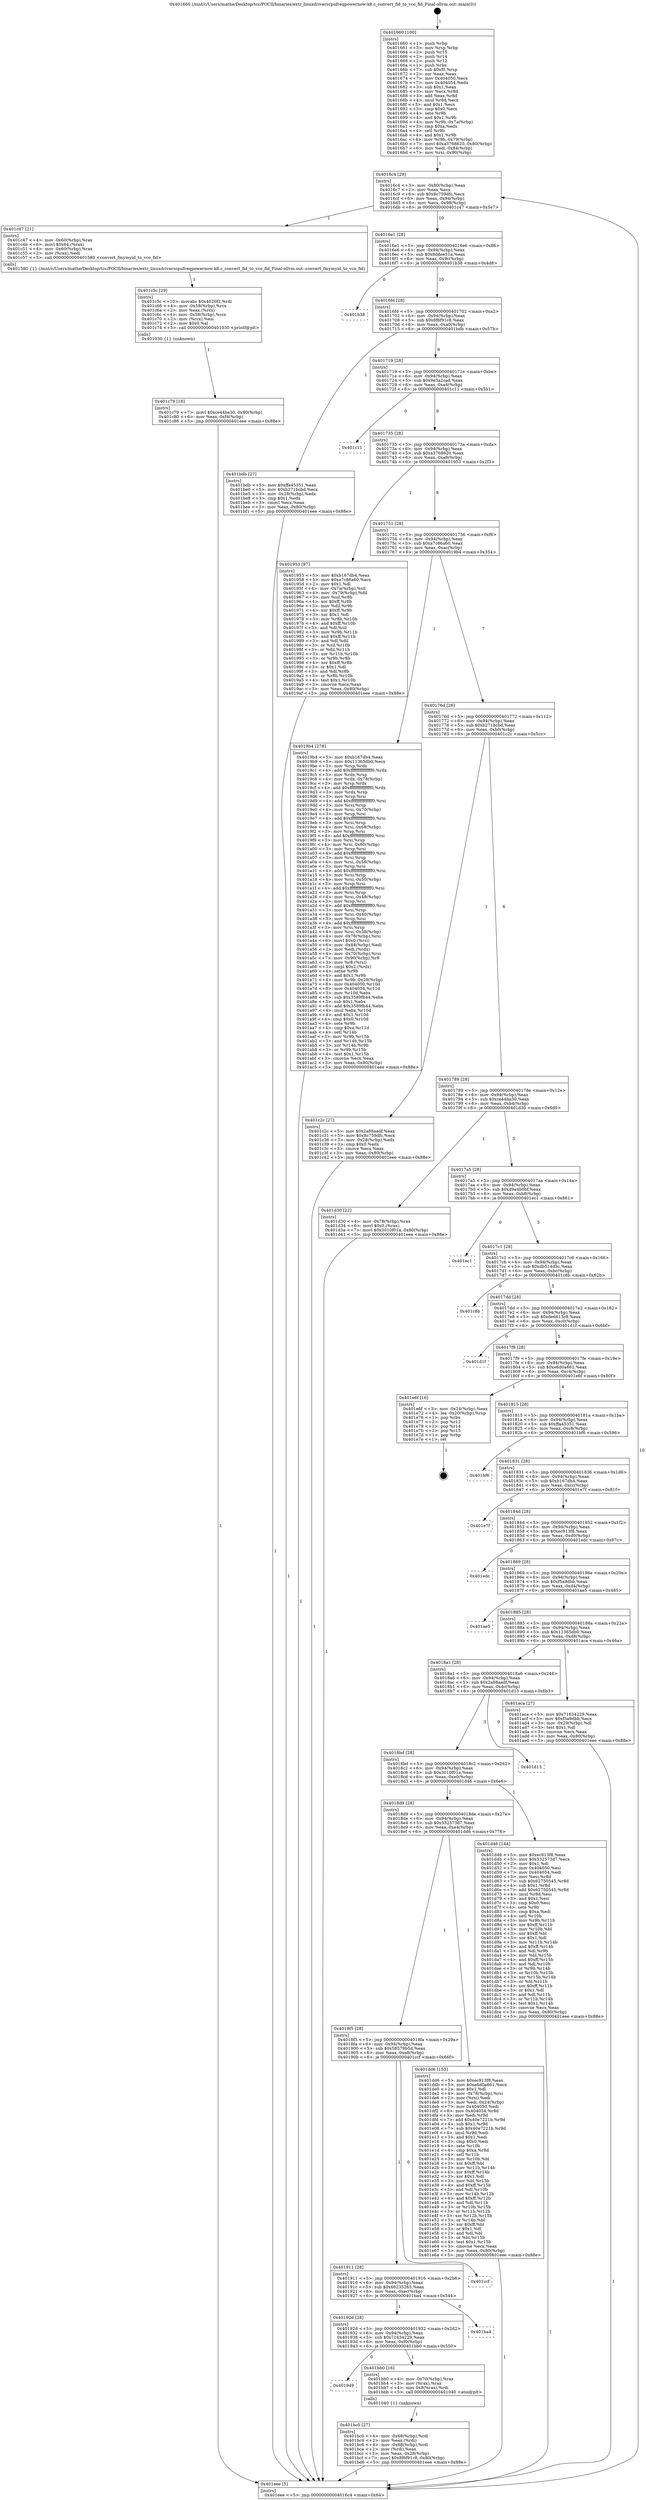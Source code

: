 digraph "0x401660" {
  label = "0x401660 (/mnt/c/Users/mathe/Desktop/tcc/POCII/binaries/extr_linuxdriverscpufreqpowernow-k8.c_convert_fid_to_vco_fid_Final-ollvm.out::main(0))"
  labelloc = "t"
  node[shape=record]

  Entry [label="",width=0.3,height=0.3,shape=circle,fillcolor=black,style=filled]
  "0x4016c4" [label="{
     0x4016c4 [29]\l
     | [instrs]\l
     &nbsp;&nbsp;0x4016c4 \<+3\>: mov -0x80(%rbp),%eax\l
     &nbsp;&nbsp;0x4016c7 \<+2\>: mov %eax,%ecx\l
     &nbsp;&nbsp;0x4016c9 \<+6\>: sub $0x8c759dfc,%ecx\l
     &nbsp;&nbsp;0x4016cf \<+6\>: mov %eax,-0x94(%rbp)\l
     &nbsp;&nbsp;0x4016d5 \<+6\>: mov %ecx,-0x98(%rbp)\l
     &nbsp;&nbsp;0x4016db \<+6\>: je 0000000000401c47 \<main+0x5e7\>\l
  }"]
  "0x401c47" [label="{
     0x401c47 [21]\l
     | [instrs]\l
     &nbsp;&nbsp;0x401c47 \<+4\>: mov -0x60(%rbp),%rax\l
     &nbsp;&nbsp;0x401c4b \<+6\>: movl $0x64,(%rax)\l
     &nbsp;&nbsp;0x401c51 \<+4\>: mov -0x60(%rbp),%rax\l
     &nbsp;&nbsp;0x401c55 \<+2\>: mov (%rax),%edi\l
     &nbsp;&nbsp;0x401c57 \<+5\>: call 0000000000401580 \<convert_fmymyid_to_vco_fid\>\l
     | [calls]\l
     &nbsp;&nbsp;0x401580 \{1\} (/mnt/c/Users/mathe/Desktop/tcc/POCII/binaries/extr_linuxdriverscpufreqpowernow-k8.c_convert_fid_to_vco_fid_Final-ollvm.out::convert_fmymyid_to_vco_fid)\l
  }"]
  "0x4016e1" [label="{
     0x4016e1 [28]\l
     | [instrs]\l
     &nbsp;&nbsp;0x4016e1 \<+5\>: jmp 00000000004016e6 \<main+0x86\>\l
     &nbsp;&nbsp;0x4016e6 \<+6\>: mov -0x94(%rbp),%eax\l
     &nbsp;&nbsp;0x4016ec \<+5\>: sub $0x8ddee51a,%eax\l
     &nbsp;&nbsp;0x4016f1 \<+6\>: mov %eax,-0x9c(%rbp)\l
     &nbsp;&nbsp;0x4016f7 \<+6\>: je 0000000000401b38 \<main+0x4d8\>\l
  }"]
  Exit [label="",width=0.3,height=0.3,shape=circle,fillcolor=black,style=filled,peripheries=2]
  "0x401b38" [label="{
     0x401b38\l
  }", style=dashed]
  "0x4016fd" [label="{
     0x4016fd [28]\l
     | [instrs]\l
     &nbsp;&nbsp;0x4016fd \<+5\>: jmp 0000000000401702 \<main+0xa2\>\l
     &nbsp;&nbsp;0x401702 \<+6\>: mov -0x94(%rbp),%eax\l
     &nbsp;&nbsp;0x401708 \<+5\>: sub $0x8f6f91c8,%eax\l
     &nbsp;&nbsp;0x40170d \<+6\>: mov %eax,-0xa0(%rbp)\l
     &nbsp;&nbsp;0x401713 \<+6\>: je 0000000000401bdb \<main+0x57b\>\l
  }"]
  "0x401c79" [label="{
     0x401c79 [18]\l
     | [instrs]\l
     &nbsp;&nbsp;0x401c79 \<+7\>: movl $0xce44ba30,-0x80(%rbp)\l
     &nbsp;&nbsp;0x401c80 \<+6\>: mov %eax,-0xf4(%rbp)\l
     &nbsp;&nbsp;0x401c86 \<+5\>: jmp 0000000000401eee \<main+0x88e\>\l
  }"]
  "0x401bdb" [label="{
     0x401bdb [27]\l
     | [instrs]\l
     &nbsp;&nbsp;0x401bdb \<+5\>: mov $0xffa45351,%eax\l
     &nbsp;&nbsp;0x401be0 \<+5\>: mov $0xb271bcbd,%ecx\l
     &nbsp;&nbsp;0x401be5 \<+3\>: mov -0x28(%rbp),%edx\l
     &nbsp;&nbsp;0x401be8 \<+3\>: cmp $0x1,%edx\l
     &nbsp;&nbsp;0x401beb \<+3\>: cmovl %ecx,%eax\l
     &nbsp;&nbsp;0x401bee \<+3\>: mov %eax,-0x80(%rbp)\l
     &nbsp;&nbsp;0x401bf1 \<+5\>: jmp 0000000000401eee \<main+0x88e\>\l
  }"]
  "0x401719" [label="{
     0x401719 [28]\l
     | [instrs]\l
     &nbsp;&nbsp;0x401719 \<+5\>: jmp 000000000040171e \<main+0xbe\>\l
     &nbsp;&nbsp;0x40171e \<+6\>: mov -0x94(%rbp),%eax\l
     &nbsp;&nbsp;0x401724 \<+5\>: sub $0x9e3a2cad,%eax\l
     &nbsp;&nbsp;0x401729 \<+6\>: mov %eax,-0xa4(%rbp)\l
     &nbsp;&nbsp;0x40172f \<+6\>: je 0000000000401c11 \<main+0x5b1\>\l
  }"]
  "0x401c5c" [label="{
     0x401c5c [29]\l
     | [instrs]\l
     &nbsp;&nbsp;0x401c5c \<+10\>: movabs $0x4020f2,%rdi\l
     &nbsp;&nbsp;0x401c66 \<+4\>: mov -0x58(%rbp),%rcx\l
     &nbsp;&nbsp;0x401c6a \<+2\>: mov %eax,(%rcx)\l
     &nbsp;&nbsp;0x401c6c \<+4\>: mov -0x58(%rbp),%rcx\l
     &nbsp;&nbsp;0x401c70 \<+2\>: mov (%rcx),%esi\l
     &nbsp;&nbsp;0x401c72 \<+2\>: mov $0x0,%al\l
     &nbsp;&nbsp;0x401c74 \<+5\>: call 0000000000401030 \<printf@plt\>\l
     | [calls]\l
     &nbsp;&nbsp;0x401030 \{1\} (unknown)\l
  }"]
  "0x401c11" [label="{
     0x401c11\l
  }", style=dashed]
  "0x401735" [label="{
     0x401735 [28]\l
     | [instrs]\l
     &nbsp;&nbsp;0x401735 \<+5\>: jmp 000000000040173a \<main+0xda\>\l
     &nbsp;&nbsp;0x40173a \<+6\>: mov -0x94(%rbp),%eax\l
     &nbsp;&nbsp;0x401740 \<+5\>: sub $0xa3768620,%eax\l
     &nbsp;&nbsp;0x401745 \<+6\>: mov %eax,-0xa8(%rbp)\l
     &nbsp;&nbsp;0x40174b \<+6\>: je 0000000000401953 \<main+0x2f3\>\l
  }"]
  "0x401bc0" [label="{
     0x401bc0 [27]\l
     | [instrs]\l
     &nbsp;&nbsp;0x401bc0 \<+4\>: mov -0x68(%rbp),%rdi\l
     &nbsp;&nbsp;0x401bc4 \<+2\>: mov %eax,(%rdi)\l
     &nbsp;&nbsp;0x401bc6 \<+4\>: mov -0x68(%rbp),%rdi\l
     &nbsp;&nbsp;0x401bca \<+2\>: mov (%rdi),%eax\l
     &nbsp;&nbsp;0x401bcc \<+3\>: mov %eax,-0x28(%rbp)\l
     &nbsp;&nbsp;0x401bcf \<+7\>: movl $0x8f6f91c8,-0x80(%rbp)\l
     &nbsp;&nbsp;0x401bd6 \<+5\>: jmp 0000000000401eee \<main+0x88e\>\l
  }"]
  "0x401953" [label="{
     0x401953 [97]\l
     | [instrs]\l
     &nbsp;&nbsp;0x401953 \<+5\>: mov $0xb167db4,%eax\l
     &nbsp;&nbsp;0x401958 \<+5\>: mov $0xa7c86a60,%ecx\l
     &nbsp;&nbsp;0x40195d \<+2\>: mov $0x1,%dl\l
     &nbsp;&nbsp;0x40195f \<+4\>: mov -0x7a(%rbp),%sil\l
     &nbsp;&nbsp;0x401963 \<+4\>: mov -0x79(%rbp),%dil\l
     &nbsp;&nbsp;0x401967 \<+3\>: mov %sil,%r8b\l
     &nbsp;&nbsp;0x40196a \<+4\>: xor $0xff,%r8b\l
     &nbsp;&nbsp;0x40196e \<+3\>: mov %dil,%r9b\l
     &nbsp;&nbsp;0x401971 \<+4\>: xor $0xff,%r9b\l
     &nbsp;&nbsp;0x401975 \<+3\>: xor $0x1,%dl\l
     &nbsp;&nbsp;0x401978 \<+3\>: mov %r8b,%r10b\l
     &nbsp;&nbsp;0x40197b \<+4\>: and $0xff,%r10b\l
     &nbsp;&nbsp;0x40197f \<+3\>: and %dl,%sil\l
     &nbsp;&nbsp;0x401982 \<+3\>: mov %r9b,%r11b\l
     &nbsp;&nbsp;0x401985 \<+4\>: and $0xff,%r11b\l
     &nbsp;&nbsp;0x401989 \<+3\>: and %dl,%dil\l
     &nbsp;&nbsp;0x40198c \<+3\>: or %sil,%r10b\l
     &nbsp;&nbsp;0x40198f \<+3\>: or %dil,%r11b\l
     &nbsp;&nbsp;0x401992 \<+3\>: xor %r11b,%r10b\l
     &nbsp;&nbsp;0x401995 \<+3\>: or %r9b,%r8b\l
     &nbsp;&nbsp;0x401998 \<+4\>: xor $0xff,%r8b\l
     &nbsp;&nbsp;0x40199c \<+3\>: or $0x1,%dl\l
     &nbsp;&nbsp;0x40199f \<+3\>: and %dl,%r8b\l
     &nbsp;&nbsp;0x4019a2 \<+3\>: or %r8b,%r10b\l
     &nbsp;&nbsp;0x4019a5 \<+4\>: test $0x1,%r10b\l
     &nbsp;&nbsp;0x4019a9 \<+3\>: cmovne %ecx,%eax\l
     &nbsp;&nbsp;0x4019ac \<+3\>: mov %eax,-0x80(%rbp)\l
     &nbsp;&nbsp;0x4019af \<+5\>: jmp 0000000000401eee \<main+0x88e\>\l
  }"]
  "0x401751" [label="{
     0x401751 [28]\l
     | [instrs]\l
     &nbsp;&nbsp;0x401751 \<+5\>: jmp 0000000000401756 \<main+0xf6\>\l
     &nbsp;&nbsp;0x401756 \<+6\>: mov -0x94(%rbp),%eax\l
     &nbsp;&nbsp;0x40175c \<+5\>: sub $0xa7c86a60,%eax\l
     &nbsp;&nbsp;0x401761 \<+6\>: mov %eax,-0xac(%rbp)\l
     &nbsp;&nbsp;0x401767 \<+6\>: je 00000000004019b4 \<main+0x354\>\l
  }"]
  "0x401eee" [label="{
     0x401eee [5]\l
     | [instrs]\l
     &nbsp;&nbsp;0x401eee \<+5\>: jmp 00000000004016c4 \<main+0x64\>\l
  }"]
  "0x401660" [label="{
     0x401660 [100]\l
     | [instrs]\l
     &nbsp;&nbsp;0x401660 \<+1\>: push %rbp\l
     &nbsp;&nbsp;0x401661 \<+3\>: mov %rsp,%rbp\l
     &nbsp;&nbsp;0x401664 \<+2\>: push %r15\l
     &nbsp;&nbsp;0x401666 \<+2\>: push %r14\l
     &nbsp;&nbsp;0x401668 \<+2\>: push %r12\l
     &nbsp;&nbsp;0x40166a \<+1\>: push %rbx\l
     &nbsp;&nbsp;0x40166b \<+7\>: sub $0xf0,%rsp\l
     &nbsp;&nbsp;0x401672 \<+2\>: xor %eax,%eax\l
     &nbsp;&nbsp;0x401674 \<+7\>: mov 0x404050,%ecx\l
     &nbsp;&nbsp;0x40167b \<+7\>: mov 0x404054,%edx\l
     &nbsp;&nbsp;0x401682 \<+3\>: sub $0x1,%eax\l
     &nbsp;&nbsp;0x401685 \<+3\>: mov %ecx,%r8d\l
     &nbsp;&nbsp;0x401688 \<+3\>: add %eax,%r8d\l
     &nbsp;&nbsp;0x40168b \<+4\>: imul %r8d,%ecx\l
     &nbsp;&nbsp;0x40168f \<+3\>: and $0x1,%ecx\l
     &nbsp;&nbsp;0x401692 \<+3\>: cmp $0x0,%ecx\l
     &nbsp;&nbsp;0x401695 \<+4\>: sete %r9b\l
     &nbsp;&nbsp;0x401699 \<+4\>: and $0x1,%r9b\l
     &nbsp;&nbsp;0x40169d \<+4\>: mov %r9b,-0x7a(%rbp)\l
     &nbsp;&nbsp;0x4016a1 \<+3\>: cmp $0xa,%edx\l
     &nbsp;&nbsp;0x4016a4 \<+4\>: setl %r9b\l
     &nbsp;&nbsp;0x4016a8 \<+4\>: and $0x1,%r9b\l
     &nbsp;&nbsp;0x4016ac \<+4\>: mov %r9b,-0x79(%rbp)\l
     &nbsp;&nbsp;0x4016b0 \<+7\>: movl $0xa3768620,-0x80(%rbp)\l
     &nbsp;&nbsp;0x4016b7 \<+6\>: mov %edi,-0x84(%rbp)\l
     &nbsp;&nbsp;0x4016bd \<+7\>: mov %rsi,-0x90(%rbp)\l
  }"]
  "0x401949" [label="{
     0x401949\l
  }", style=dashed]
  "0x4019b4" [label="{
     0x4019b4 [278]\l
     | [instrs]\l
     &nbsp;&nbsp;0x4019b4 \<+5\>: mov $0xb167db4,%eax\l
     &nbsp;&nbsp;0x4019b9 \<+5\>: mov $0x11365db0,%ecx\l
     &nbsp;&nbsp;0x4019be \<+3\>: mov %rsp,%rdx\l
     &nbsp;&nbsp;0x4019c1 \<+4\>: add $0xfffffffffffffff0,%rdx\l
     &nbsp;&nbsp;0x4019c5 \<+3\>: mov %rdx,%rsp\l
     &nbsp;&nbsp;0x4019c8 \<+4\>: mov %rdx,-0x78(%rbp)\l
     &nbsp;&nbsp;0x4019cc \<+3\>: mov %rsp,%rdx\l
     &nbsp;&nbsp;0x4019cf \<+4\>: add $0xfffffffffffffff0,%rdx\l
     &nbsp;&nbsp;0x4019d3 \<+3\>: mov %rdx,%rsp\l
     &nbsp;&nbsp;0x4019d6 \<+3\>: mov %rsp,%rsi\l
     &nbsp;&nbsp;0x4019d9 \<+4\>: add $0xfffffffffffffff0,%rsi\l
     &nbsp;&nbsp;0x4019dd \<+3\>: mov %rsi,%rsp\l
     &nbsp;&nbsp;0x4019e0 \<+4\>: mov %rsi,-0x70(%rbp)\l
     &nbsp;&nbsp;0x4019e4 \<+3\>: mov %rsp,%rsi\l
     &nbsp;&nbsp;0x4019e7 \<+4\>: add $0xfffffffffffffff0,%rsi\l
     &nbsp;&nbsp;0x4019eb \<+3\>: mov %rsi,%rsp\l
     &nbsp;&nbsp;0x4019ee \<+4\>: mov %rsi,-0x68(%rbp)\l
     &nbsp;&nbsp;0x4019f2 \<+3\>: mov %rsp,%rsi\l
     &nbsp;&nbsp;0x4019f5 \<+4\>: add $0xfffffffffffffff0,%rsi\l
     &nbsp;&nbsp;0x4019f9 \<+3\>: mov %rsi,%rsp\l
     &nbsp;&nbsp;0x4019fc \<+4\>: mov %rsi,-0x60(%rbp)\l
     &nbsp;&nbsp;0x401a00 \<+3\>: mov %rsp,%rsi\l
     &nbsp;&nbsp;0x401a03 \<+4\>: add $0xfffffffffffffff0,%rsi\l
     &nbsp;&nbsp;0x401a07 \<+3\>: mov %rsi,%rsp\l
     &nbsp;&nbsp;0x401a0a \<+4\>: mov %rsi,-0x58(%rbp)\l
     &nbsp;&nbsp;0x401a0e \<+3\>: mov %rsp,%rsi\l
     &nbsp;&nbsp;0x401a11 \<+4\>: add $0xfffffffffffffff0,%rsi\l
     &nbsp;&nbsp;0x401a15 \<+3\>: mov %rsi,%rsp\l
     &nbsp;&nbsp;0x401a18 \<+4\>: mov %rsi,-0x50(%rbp)\l
     &nbsp;&nbsp;0x401a1c \<+3\>: mov %rsp,%rsi\l
     &nbsp;&nbsp;0x401a1f \<+4\>: add $0xfffffffffffffff0,%rsi\l
     &nbsp;&nbsp;0x401a23 \<+3\>: mov %rsi,%rsp\l
     &nbsp;&nbsp;0x401a26 \<+4\>: mov %rsi,-0x48(%rbp)\l
     &nbsp;&nbsp;0x401a2a \<+3\>: mov %rsp,%rsi\l
     &nbsp;&nbsp;0x401a2d \<+4\>: add $0xfffffffffffffff0,%rsi\l
     &nbsp;&nbsp;0x401a31 \<+3\>: mov %rsi,%rsp\l
     &nbsp;&nbsp;0x401a34 \<+4\>: mov %rsi,-0x40(%rbp)\l
     &nbsp;&nbsp;0x401a38 \<+3\>: mov %rsp,%rsi\l
     &nbsp;&nbsp;0x401a3b \<+4\>: add $0xfffffffffffffff0,%rsi\l
     &nbsp;&nbsp;0x401a3f \<+3\>: mov %rsi,%rsp\l
     &nbsp;&nbsp;0x401a42 \<+4\>: mov %rsi,-0x38(%rbp)\l
     &nbsp;&nbsp;0x401a46 \<+4\>: mov -0x78(%rbp),%rsi\l
     &nbsp;&nbsp;0x401a4a \<+6\>: movl $0x0,(%rsi)\l
     &nbsp;&nbsp;0x401a50 \<+6\>: mov -0x84(%rbp),%edi\l
     &nbsp;&nbsp;0x401a56 \<+2\>: mov %edi,(%rdx)\l
     &nbsp;&nbsp;0x401a58 \<+4\>: mov -0x70(%rbp),%rsi\l
     &nbsp;&nbsp;0x401a5c \<+7\>: mov -0x90(%rbp),%r8\l
     &nbsp;&nbsp;0x401a63 \<+3\>: mov %r8,(%rsi)\l
     &nbsp;&nbsp;0x401a66 \<+3\>: cmpl $0x2,(%rdx)\l
     &nbsp;&nbsp;0x401a69 \<+4\>: setne %r9b\l
     &nbsp;&nbsp;0x401a6d \<+4\>: and $0x1,%r9b\l
     &nbsp;&nbsp;0x401a71 \<+4\>: mov %r9b,-0x29(%rbp)\l
     &nbsp;&nbsp;0x401a75 \<+8\>: mov 0x404050,%r10d\l
     &nbsp;&nbsp;0x401a7d \<+8\>: mov 0x404054,%r11d\l
     &nbsp;&nbsp;0x401a85 \<+3\>: mov %r10d,%ebx\l
     &nbsp;&nbsp;0x401a88 \<+6\>: sub $0x3589fb44,%ebx\l
     &nbsp;&nbsp;0x401a8e \<+3\>: sub $0x1,%ebx\l
     &nbsp;&nbsp;0x401a91 \<+6\>: add $0x3589fb44,%ebx\l
     &nbsp;&nbsp;0x401a97 \<+4\>: imul %ebx,%r10d\l
     &nbsp;&nbsp;0x401a9b \<+4\>: and $0x1,%r10d\l
     &nbsp;&nbsp;0x401a9f \<+4\>: cmp $0x0,%r10d\l
     &nbsp;&nbsp;0x401aa3 \<+4\>: sete %r9b\l
     &nbsp;&nbsp;0x401aa7 \<+4\>: cmp $0xa,%r11d\l
     &nbsp;&nbsp;0x401aab \<+4\>: setl %r14b\l
     &nbsp;&nbsp;0x401aaf \<+3\>: mov %r9b,%r15b\l
     &nbsp;&nbsp;0x401ab2 \<+3\>: and %r14b,%r15b\l
     &nbsp;&nbsp;0x401ab5 \<+3\>: xor %r14b,%r9b\l
     &nbsp;&nbsp;0x401ab8 \<+3\>: or %r9b,%r15b\l
     &nbsp;&nbsp;0x401abb \<+4\>: test $0x1,%r15b\l
     &nbsp;&nbsp;0x401abf \<+3\>: cmovne %ecx,%eax\l
     &nbsp;&nbsp;0x401ac2 \<+3\>: mov %eax,-0x80(%rbp)\l
     &nbsp;&nbsp;0x401ac5 \<+5\>: jmp 0000000000401eee \<main+0x88e\>\l
  }"]
  "0x40176d" [label="{
     0x40176d [28]\l
     | [instrs]\l
     &nbsp;&nbsp;0x40176d \<+5\>: jmp 0000000000401772 \<main+0x112\>\l
     &nbsp;&nbsp;0x401772 \<+6\>: mov -0x94(%rbp),%eax\l
     &nbsp;&nbsp;0x401778 \<+5\>: sub $0xb271bcbd,%eax\l
     &nbsp;&nbsp;0x40177d \<+6\>: mov %eax,-0xb0(%rbp)\l
     &nbsp;&nbsp;0x401783 \<+6\>: je 0000000000401c2c \<main+0x5cc\>\l
  }"]
  "0x401bb0" [label="{
     0x401bb0 [16]\l
     | [instrs]\l
     &nbsp;&nbsp;0x401bb0 \<+4\>: mov -0x70(%rbp),%rax\l
     &nbsp;&nbsp;0x401bb4 \<+3\>: mov (%rax),%rax\l
     &nbsp;&nbsp;0x401bb7 \<+4\>: mov 0x8(%rax),%rdi\l
     &nbsp;&nbsp;0x401bbb \<+5\>: call 0000000000401040 \<atoi@plt\>\l
     | [calls]\l
     &nbsp;&nbsp;0x401040 \{1\} (unknown)\l
  }"]
  "0x40192d" [label="{
     0x40192d [28]\l
     | [instrs]\l
     &nbsp;&nbsp;0x40192d \<+5\>: jmp 0000000000401932 \<main+0x2d2\>\l
     &nbsp;&nbsp;0x401932 \<+6\>: mov -0x94(%rbp),%eax\l
     &nbsp;&nbsp;0x401938 \<+5\>: sub $0x71634229,%eax\l
     &nbsp;&nbsp;0x40193d \<+6\>: mov %eax,-0xf0(%rbp)\l
     &nbsp;&nbsp;0x401943 \<+6\>: je 0000000000401bb0 \<main+0x550\>\l
  }"]
  "0x401c2c" [label="{
     0x401c2c [27]\l
     | [instrs]\l
     &nbsp;&nbsp;0x401c2c \<+5\>: mov $0x2a88aadf,%eax\l
     &nbsp;&nbsp;0x401c31 \<+5\>: mov $0x8c759dfc,%ecx\l
     &nbsp;&nbsp;0x401c36 \<+3\>: mov -0x28(%rbp),%edx\l
     &nbsp;&nbsp;0x401c39 \<+3\>: cmp $0x0,%edx\l
     &nbsp;&nbsp;0x401c3c \<+3\>: cmove %ecx,%eax\l
     &nbsp;&nbsp;0x401c3f \<+3\>: mov %eax,-0x80(%rbp)\l
     &nbsp;&nbsp;0x401c42 \<+5\>: jmp 0000000000401eee \<main+0x88e\>\l
  }"]
  "0x401789" [label="{
     0x401789 [28]\l
     | [instrs]\l
     &nbsp;&nbsp;0x401789 \<+5\>: jmp 000000000040178e \<main+0x12e\>\l
     &nbsp;&nbsp;0x40178e \<+6\>: mov -0x94(%rbp),%eax\l
     &nbsp;&nbsp;0x401794 \<+5\>: sub $0xce44ba30,%eax\l
     &nbsp;&nbsp;0x401799 \<+6\>: mov %eax,-0xb4(%rbp)\l
     &nbsp;&nbsp;0x40179f \<+6\>: je 0000000000401d30 \<main+0x6d0\>\l
  }"]
  "0x401ba4" [label="{
     0x401ba4\l
  }", style=dashed]
  "0x401d30" [label="{
     0x401d30 [22]\l
     | [instrs]\l
     &nbsp;&nbsp;0x401d30 \<+4\>: mov -0x78(%rbp),%rax\l
     &nbsp;&nbsp;0x401d34 \<+6\>: movl $0x0,(%rax)\l
     &nbsp;&nbsp;0x401d3a \<+7\>: movl $0x3010f01a,-0x80(%rbp)\l
     &nbsp;&nbsp;0x401d41 \<+5\>: jmp 0000000000401eee \<main+0x88e\>\l
  }"]
  "0x4017a5" [label="{
     0x4017a5 [28]\l
     | [instrs]\l
     &nbsp;&nbsp;0x4017a5 \<+5\>: jmp 00000000004017aa \<main+0x14a\>\l
     &nbsp;&nbsp;0x4017aa \<+6\>: mov -0x94(%rbp),%eax\l
     &nbsp;&nbsp;0x4017b0 \<+5\>: sub $0xd9a4b0bf,%eax\l
     &nbsp;&nbsp;0x4017b5 \<+6\>: mov %eax,-0xb8(%rbp)\l
     &nbsp;&nbsp;0x4017bb \<+6\>: je 0000000000401ec1 \<main+0x861\>\l
  }"]
  "0x401911" [label="{
     0x401911 [28]\l
     | [instrs]\l
     &nbsp;&nbsp;0x401911 \<+5\>: jmp 0000000000401916 \<main+0x2b6\>\l
     &nbsp;&nbsp;0x401916 \<+6\>: mov -0x94(%rbp),%eax\l
     &nbsp;&nbsp;0x40191c \<+5\>: sub $0x66235265,%eax\l
     &nbsp;&nbsp;0x401921 \<+6\>: mov %eax,-0xec(%rbp)\l
     &nbsp;&nbsp;0x401927 \<+6\>: je 0000000000401ba4 \<main+0x544\>\l
  }"]
  "0x401ec1" [label="{
     0x401ec1\l
  }", style=dashed]
  "0x4017c1" [label="{
     0x4017c1 [28]\l
     | [instrs]\l
     &nbsp;&nbsp;0x4017c1 \<+5\>: jmp 00000000004017c6 \<main+0x166\>\l
     &nbsp;&nbsp;0x4017c6 \<+6\>: mov -0x94(%rbp),%eax\l
     &nbsp;&nbsp;0x4017cc \<+5\>: sub $0xdb514d3c,%eax\l
     &nbsp;&nbsp;0x4017d1 \<+6\>: mov %eax,-0xbc(%rbp)\l
     &nbsp;&nbsp;0x4017d7 \<+6\>: je 0000000000401c8b \<main+0x62b\>\l
  }"]
  "0x401ccf" [label="{
     0x401ccf\l
  }", style=dashed]
  "0x401c8b" [label="{
     0x401c8b\l
  }", style=dashed]
  "0x4017dd" [label="{
     0x4017dd [28]\l
     | [instrs]\l
     &nbsp;&nbsp;0x4017dd \<+5\>: jmp 00000000004017e2 \<main+0x182\>\l
     &nbsp;&nbsp;0x4017e2 \<+6\>: mov -0x94(%rbp),%eax\l
     &nbsp;&nbsp;0x4017e8 \<+5\>: sub $0xde6613c8,%eax\l
     &nbsp;&nbsp;0x4017ed \<+6\>: mov %eax,-0xc0(%rbp)\l
     &nbsp;&nbsp;0x4017f3 \<+6\>: je 0000000000401d1f \<main+0x6bf\>\l
  }"]
  "0x4018f5" [label="{
     0x4018f5 [28]\l
     | [instrs]\l
     &nbsp;&nbsp;0x4018f5 \<+5\>: jmp 00000000004018fa \<main+0x29a\>\l
     &nbsp;&nbsp;0x4018fa \<+6\>: mov -0x94(%rbp),%eax\l
     &nbsp;&nbsp;0x401900 \<+5\>: sub $0x58579b5d,%eax\l
     &nbsp;&nbsp;0x401905 \<+6\>: mov %eax,-0xe8(%rbp)\l
     &nbsp;&nbsp;0x40190b \<+6\>: je 0000000000401ccf \<main+0x66f\>\l
  }"]
  "0x401d1f" [label="{
     0x401d1f\l
  }", style=dashed]
  "0x4017f9" [label="{
     0x4017f9 [28]\l
     | [instrs]\l
     &nbsp;&nbsp;0x4017f9 \<+5\>: jmp 00000000004017fe \<main+0x19e\>\l
     &nbsp;&nbsp;0x4017fe \<+6\>: mov -0x94(%rbp),%eax\l
     &nbsp;&nbsp;0x401804 \<+5\>: sub $0xe6d0a661,%eax\l
     &nbsp;&nbsp;0x401809 \<+6\>: mov %eax,-0xc4(%rbp)\l
     &nbsp;&nbsp;0x40180f \<+6\>: je 0000000000401e6f \<main+0x80f\>\l
  }"]
  "0x401dd6" [label="{
     0x401dd6 [153]\l
     | [instrs]\l
     &nbsp;&nbsp;0x401dd6 \<+5\>: mov $0xec913f8,%eax\l
     &nbsp;&nbsp;0x401ddb \<+5\>: mov $0xe6d0a661,%ecx\l
     &nbsp;&nbsp;0x401de0 \<+2\>: mov $0x1,%dl\l
     &nbsp;&nbsp;0x401de2 \<+4\>: mov -0x78(%rbp),%rsi\l
     &nbsp;&nbsp;0x401de6 \<+2\>: mov (%rsi),%edi\l
     &nbsp;&nbsp;0x401de8 \<+3\>: mov %edi,-0x24(%rbp)\l
     &nbsp;&nbsp;0x401deb \<+7\>: mov 0x404050,%edi\l
     &nbsp;&nbsp;0x401df2 \<+8\>: mov 0x404054,%r8d\l
     &nbsp;&nbsp;0x401dfa \<+3\>: mov %edi,%r9d\l
     &nbsp;&nbsp;0x401dfd \<+7\>: add $0x40e7221b,%r9d\l
     &nbsp;&nbsp;0x401e04 \<+4\>: sub $0x1,%r9d\l
     &nbsp;&nbsp;0x401e08 \<+7\>: sub $0x40e7221b,%r9d\l
     &nbsp;&nbsp;0x401e0f \<+4\>: imul %r9d,%edi\l
     &nbsp;&nbsp;0x401e13 \<+3\>: and $0x1,%edi\l
     &nbsp;&nbsp;0x401e16 \<+3\>: cmp $0x0,%edi\l
     &nbsp;&nbsp;0x401e19 \<+4\>: sete %r10b\l
     &nbsp;&nbsp;0x401e1d \<+4\>: cmp $0xa,%r8d\l
     &nbsp;&nbsp;0x401e21 \<+4\>: setl %r11b\l
     &nbsp;&nbsp;0x401e25 \<+3\>: mov %r10b,%bl\l
     &nbsp;&nbsp;0x401e28 \<+3\>: xor $0xff,%bl\l
     &nbsp;&nbsp;0x401e2b \<+3\>: mov %r11b,%r14b\l
     &nbsp;&nbsp;0x401e2e \<+4\>: xor $0xff,%r14b\l
     &nbsp;&nbsp;0x401e32 \<+3\>: xor $0x1,%dl\l
     &nbsp;&nbsp;0x401e35 \<+3\>: mov %bl,%r15b\l
     &nbsp;&nbsp;0x401e38 \<+4\>: and $0xff,%r15b\l
     &nbsp;&nbsp;0x401e3c \<+3\>: and %dl,%r10b\l
     &nbsp;&nbsp;0x401e3f \<+3\>: mov %r14b,%r12b\l
     &nbsp;&nbsp;0x401e42 \<+4\>: and $0xff,%r12b\l
     &nbsp;&nbsp;0x401e46 \<+3\>: and %dl,%r11b\l
     &nbsp;&nbsp;0x401e49 \<+3\>: or %r10b,%r15b\l
     &nbsp;&nbsp;0x401e4c \<+3\>: or %r11b,%r12b\l
     &nbsp;&nbsp;0x401e4f \<+3\>: xor %r12b,%r15b\l
     &nbsp;&nbsp;0x401e52 \<+3\>: or %r14b,%bl\l
     &nbsp;&nbsp;0x401e55 \<+3\>: xor $0xff,%bl\l
     &nbsp;&nbsp;0x401e58 \<+3\>: or $0x1,%dl\l
     &nbsp;&nbsp;0x401e5b \<+2\>: and %dl,%bl\l
     &nbsp;&nbsp;0x401e5d \<+3\>: or %bl,%r15b\l
     &nbsp;&nbsp;0x401e60 \<+4\>: test $0x1,%r15b\l
     &nbsp;&nbsp;0x401e64 \<+3\>: cmovne %ecx,%eax\l
     &nbsp;&nbsp;0x401e67 \<+3\>: mov %eax,-0x80(%rbp)\l
     &nbsp;&nbsp;0x401e6a \<+5\>: jmp 0000000000401eee \<main+0x88e\>\l
  }"]
  "0x401e6f" [label="{
     0x401e6f [16]\l
     | [instrs]\l
     &nbsp;&nbsp;0x401e6f \<+3\>: mov -0x24(%rbp),%eax\l
     &nbsp;&nbsp;0x401e72 \<+4\>: lea -0x20(%rbp),%rsp\l
     &nbsp;&nbsp;0x401e76 \<+1\>: pop %rbx\l
     &nbsp;&nbsp;0x401e77 \<+2\>: pop %r12\l
     &nbsp;&nbsp;0x401e79 \<+2\>: pop %r14\l
     &nbsp;&nbsp;0x401e7b \<+2\>: pop %r15\l
     &nbsp;&nbsp;0x401e7d \<+1\>: pop %rbp\l
     &nbsp;&nbsp;0x401e7e \<+1\>: ret\l
  }"]
  "0x401815" [label="{
     0x401815 [28]\l
     | [instrs]\l
     &nbsp;&nbsp;0x401815 \<+5\>: jmp 000000000040181a \<main+0x1ba\>\l
     &nbsp;&nbsp;0x40181a \<+6\>: mov -0x94(%rbp),%eax\l
     &nbsp;&nbsp;0x401820 \<+5\>: sub $0xffa45351,%eax\l
     &nbsp;&nbsp;0x401825 \<+6\>: mov %eax,-0xc8(%rbp)\l
     &nbsp;&nbsp;0x40182b \<+6\>: je 0000000000401bf6 \<main+0x596\>\l
  }"]
  "0x4018d9" [label="{
     0x4018d9 [28]\l
     | [instrs]\l
     &nbsp;&nbsp;0x4018d9 \<+5\>: jmp 00000000004018de \<main+0x27e\>\l
     &nbsp;&nbsp;0x4018de \<+6\>: mov -0x94(%rbp),%eax\l
     &nbsp;&nbsp;0x4018e4 \<+5\>: sub $0x532573d7,%eax\l
     &nbsp;&nbsp;0x4018e9 \<+6\>: mov %eax,-0xe4(%rbp)\l
     &nbsp;&nbsp;0x4018ef \<+6\>: je 0000000000401dd6 \<main+0x776\>\l
  }"]
  "0x401bf6" [label="{
     0x401bf6\l
  }", style=dashed]
  "0x401831" [label="{
     0x401831 [28]\l
     | [instrs]\l
     &nbsp;&nbsp;0x401831 \<+5\>: jmp 0000000000401836 \<main+0x1d6\>\l
     &nbsp;&nbsp;0x401836 \<+6\>: mov -0x94(%rbp),%eax\l
     &nbsp;&nbsp;0x40183c \<+5\>: sub $0xb167db4,%eax\l
     &nbsp;&nbsp;0x401841 \<+6\>: mov %eax,-0xcc(%rbp)\l
     &nbsp;&nbsp;0x401847 \<+6\>: je 0000000000401e7f \<main+0x81f\>\l
  }"]
  "0x401d46" [label="{
     0x401d46 [144]\l
     | [instrs]\l
     &nbsp;&nbsp;0x401d46 \<+5\>: mov $0xec913f8,%eax\l
     &nbsp;&nbsp;0x401d4b \<+5\>: mov $0x532573d7,%ecx\l
     &nbsp;&nbsp;0x401d50 \<+2\>: mov $0x1,%dl\l
     &nbsp;&nbsp;0x401d52 \<+7\>: mov 0x404050,%esi\l
     &nbsp;&nbsp;0x401d59 \<+7\>: mov 0x404054,%edi\l
     &nbsp;&nbsp;0x401d60 \<+3\>: mov %esi,%r8d\l
     &nbsp;&nbsp;0x401d63 \<+7\>: sub $0x62750545,%r8d\l
     &nbsp;&nbsp;0x401d6a \<+4\>: sub $0x1,%r8d\l
     &nbsp;&nbsp;0x401d6e \<+7\>: add $0x62750545,%r8d\l
     &nbsp;&nbsp;0x401d75 \<+4\>: imul %r8d,%esi\l
     &nbsp;&nbsp;0x401d79 \<+3\>: and $0x1,%esi\l
     &nbsp;&nbsp;0x401d7c \<+3\>: cmp $0x0,%esi\l
     &nbsp;&nbsp;0x401d7f \<+4\>: sete %r9b\l
     &nbsp;&nbsp;0x401d83 \<+3\>: cmp $0xa,%edi\l
     &nbsp;&nbsp;0x401d86 \<+4\>: setl %r10b\l
     &nbsp;&nbsp;0x401d8a \<+3\>: mov %r9b,%r11b\l
     &nbsp;&nbsp;0x401d8d \<+4\>: xor $0xff,%r11b\l
     &nbsp;&nbsp;0x401d91 \<+3\>: mov %r10b,%bl\l
     &nbsp;&nbsp;0x401d94 \<+3\>: xor $0xff,%bl\l
     &nbsp;&nbsp;0x401d97 \<+3\>: xor $0x1,%dl\l
     &nbsp;&nbsp;0x401d9a \<+3\>: mov %r11b,%r14b\l
     &nbsp;&nbsp;0x401d9d \<+4\>: and $0xff,%r14b\l
     &nbsp;&nbsp;0x401da1 \<+3\>: and %dl,%r9b\l
     &nbsp;&nbsp;0x401da4 \<+3\>: mov %bl,%r15b\l
     &nbsp;&nbsp;0x401da7 \<+4\>: and $0xff,%r15b\l
     &nbsp;&nbsp;0x401dab \<+3\>: and %dl,%r10b\l
     &nbsp;&nbsp;0x401dae \<+3\>: or %r9b,%r14b\l
     &nbsp;&nbsp;0x401db1 \<+3\>: or %r10b,%r15b\l
     &nbsp;&nbsp;0x401db4 \<+3\>: xor %r15b,%r14b\l
     &nbsp;&nbsp;0x401db7 \<+3\>: or %bl,%r11b\l
     &nbsp;&nbsp;0x401dba \<+4\>: xor $0xff,%r11b\l
     &nbsp;&nbsp;0x401dbe \<+3\>: or $0x1,%dl\l
     &nbsp;&nbsp;0x401dc1 \<+3\>: and %dl,%r11b\l
     &nbsp;&nbsp;0x401dc4 \<+3\>: or %r11b,%r14b\l
     &nbsp;&nbsp;0x401dc7 \<+4\>: test $0x1,%r14b\l
     &nbsp;&nbsp;0x401dcb \<+3\>: cmovne %ecx,%eax\l
     &nbsp;&nbsp;0x401dce \<+3\>: mov %eax,-0x80(%rbp)\l
     &nbsp;&nbsp;0x401dd1 \<+5\>: jmp 0000000000401eee \<main+0x88e\>\l
  }"]
  "0x401e7f" [label="{
     0x401e7f\l
  }", style=dashed]
  "0x40184d" [label="{
     0x40184d [28]\l
     | [instrs]\l
     &nbsp;&nbsp;0x40184d \<+5\>: jmp 0000000000401852 \<main+0x1f2\>\l
     &nbsp;&nbsp;0x401852 \<+6\>: mov -0x94(%rbp),%eax\l
     &nbsp;&nbsp;0x401858 \<+5\>: sub $0xec913f8,%eax\l
     &nbsp;&nbsp;0x40185d \<+6\>: mov %eax,-0xd0(%rbp)\l
     &nbsp;&nbsp;0x401863 \<+6\>: je 0000000000401edc \<main+0x87c\>\l
  }"]
  "0x4018bd" [label="{
     0x4018bd [28]\l
     | [instrs]\l
     &nbsp;&nbsp;0x4018bd \<+5\>: jmp 00000000004018c2 \<main+0x262\>\l
     &nbsp;&nbsp;0x4018c2 \<+6\>: mov -0x94(%rbp),%eax\l
     &nbsp;&nbsp;0x4018c8 \<+5\>: sub $0x3010f01a,%eax\l
     &nbsp;&nbsp;0x4018cd \<+6\>: mov %eax,-0xe0(%rbp)\l
     &nbsp;&nbsp;0x4018d3 \<+6\>: je 0000000000401d46 \<main+0x6e6\>\l
  }"]
  "0x401edc" [label="{
     0x401edc\l
  }", style=dashed]
  "0x401869" [label="{
     0x401869 [28]\l
     | [instrs]\l
     &nbsp;&nbsp;0x401869 \<+5\>: jmp 000000000040186e \<main+0x20e\>\l
     &nbsp;&nbsp;0x40186e \<+6\>: mov -0x94(%rbp),%eax\l
     &nbsp;&nbsp;0x401874 \<+5\>: sub $0xf5a9dbb,%eax\l
     &nbsp;&nbsp;0x401879 \<+6\>: mov %eax,-0xd4(%rbp)\l
     &nbsp;&nbsp;0x40187f \<+6\>: je 0000000000401ae5 \<main+0x485\>\l
  }"]
  "0x401d13" [label="{
     0x401d13\l
  }", style=dashed]
  "0x401ae5" [label="{
     0x401ae5\l
  }", style=dashed]
  "0x401885" [label="{
     0x401885 [28]\l
     | [instrs]\l
     &nbsp;&nbsp;0x401885 \<+5\>: jmp 000000000040188a \<main+0x22a\>\l
     &nbsp;&nbsp;0x40188a \<+6\>: mov -0x94(%rbp),%eax\l
     &nbsp;&nbsp;0x401890 \<+5\>: sub $0x11365db0,%eax\l
     &nbsp;&nbsp;0x401895 \<+6\>: mov %eax,-0xd8(%rbp)\l
     &nbsp;&nbsp;0x40189b \<+6\>: je 0000000000401aca \<main+0x46a\>\l
  }"]
  "0x4018a1" [label="{
     0x4018a1 [28]\l
     | [instrs]\l
     &nbsp;&nbsp;0x4018a1 \<+5\>: jmp 00000000004018a6 \<main+0x246\>\l
     &nbsp;&nbsp;0x4018a6 \<+6\>: mov -0x94(%rbp),%eax\l
     &nbsp;&nbsp;0x4018ac \<+5\>: sub $0x2a88aadf,%eax\l
     &nbsp;&nbsp;0x4018b1 \<+6\>: mov %eax,-0xdc(%rbp)\l
     &nbsp;&nbsp;0x4018b7 \<+6\>: je 0000000000401d13 \<main+0x6b3\>\l
  }"]
  "0x401aca" [label="{
     0x401aca [27]\l
     | [instrs]\l
     &nbsp;&nbsp;0x401aca \<+5\>: mov $0x71634229,%eax\l
     &nbsp;&nbsp;0x401acf \<+5\>: mov $0xf5a9dbb,%ecx\l
     &nbsp;&nbsp;0x401ad4 \<+3\>: mov -0x29(%rbp),%dl\l
     &nbsp;&nbsp;0x401ad7 \<+3\>: test $0x1,%dl\l
     &nbsp;&nbsp;0x401ada \<+3\>: cmovne %ecx,%eax\l
     &nbsp;&nbsp;0x401add \<+3\>: mov %eax,-0x80(%rbp)\l
     &nbsp;&nbsp;0x401ae0 \<+5\>: jmp 0000000000401eee \<main+0x88e\>\l
  }"]
  Entry -> "0x401660" [label=" 1"]
  "0x4016c4" -> "0x401c47" [label=" 1"]
  "0x4016c4" -> "0x4016e1" [label=" 10"]
  "0x401e6f" -> Exit [label=" 1"]
  "0x4016e1" -> "0x401b38" [label=" 0"]
  "0x4016e1" -> "0x4016fd" [label=" 10"]
  "0x401dd6" -> "0x401eee" [label=" 1"]
  "0x4016fd" -> "0x401bdb" [label=" 1"]
  "0x4016fd" -> "0x401719" [label=" 9"]
  "0x401d46" -> "0x401eee" [label=" 1"]
  "0x401719" -> "0x401c11" [label=" 0"]
  "0x401719" -> "0x401735" [label=" 9"]
  "0x401d30" -> "0x401eee" [label=" 1"]
  "0x401735" -> "0x401953" [label=" 1"]
  "0x401735" -> "0x401751" [label=" 8"]
  "0x401953" -> "0x401eee" [label=" 1"]
  "0x401660" -> "0x4016c4" [label=" 1"]
  "0x401eee" -> "0x4016c4" [label=" 10"]
  "0x401c79" -> "0x401eee" [label=" 1"]
  "0x401751" -> "0x4019b4" [label=" 1"]
  "0x401751" -> "0x40176d" [label=" 7"]
  "0x401c5c" -> "0x401c79" [label=" 1"]
  "0x4019b4" -> "0x401eee" [label=" 1"]
  "0x401c47" -> "0x401c5c" [label=" 1"]
  "0x40176d" -> "0x401c2c" [label=" 1"]
  "0x40176d" -> "0x401789" [label=" 6"]
  "0x401bdb" -> "0x401eee" [label=" 1"]
  "0x401789" -> "0x401d30" [label=" 1"]
  "0x401789" -> "0x4017a5" [label=" 5"]
  "0x401bc0" -> "0x401eee" [label=" 1"]
  "0x4017a5" -> "0x401ec1" [label=" 0"]
  "0x4017a5" -> "0x4017c1" [label=" 5"]
  "0x40192d" -> "0x401949" [label=" 0"]
  "0x4017c1" -> "0x401c8b" [label=" 0"]
  "0x4017c1" -> "0x4017dd" [label=" 5"]
  "0x40192d" -> "0x401bb0" [label=" 1"]
  "0x4017dd" -> "0x401d1f" [label=" 0"]
  "0x4017dd" -> "0x4017f9" [label=" 5"]
  "0x401911" -> "0x40192d" [label=" 1"]
  "0x4017f9" -> "0x401e6f" [label=" 1"]
  "0x4017f9" -> "0x401815" [label=" 4"]
  "0x401911" -> "0x401ba4" [label=" 0"]
  "0x401815" -> "0x401bf6" [label=" 0"]
  "0x401815" -> "0x401831" [label=" 4"]
  "0x4018f5" -> "0x401911" [label=" 1"]
  "0x401831" -> "0x401e7f" [label=" 0"]
  "0x401831" -> "0x40184d" [label=" 4"]
  "0x4018f5" -> "0x401ccf" [label=" 0"]
  "0x40184d" -> "0x401edc" [label=" 0"]
  "0x40184d" -> "0x401869" [label=" 4"]
  "0x4018d9" -> "0x4018f5" [label=" 1"]
  "0x401869" -> "0x401ae5" [label=" 0"]
  "0x401869" -> "0x401885" [label=" 4"]
  "0x4018d9" -> "0x401dd6" [label=" 1"]
  "0x401885" -> "0x401aca" [label=" 1"]
  "0x401885" -> "0x4018a1" [label=" 3"]
  "0x401aca" -> "0x401eee" [label=" 1"]
  "0x401bb0" -> "0x401bc0" [label=" 1"]
  "0x4018a1" -> "0x401d13" [label=" 0"]
  "0x4018a1" -> "0x4018bd" [label=" 3"]
  "0x401c2c" -> "0x401eee" [label=" 1"]
  "0x4018bd" -> "0x401d46" [label=" 1"]
  "0x4018bd" -> "0x4018d9" [label=" 2"]
}
